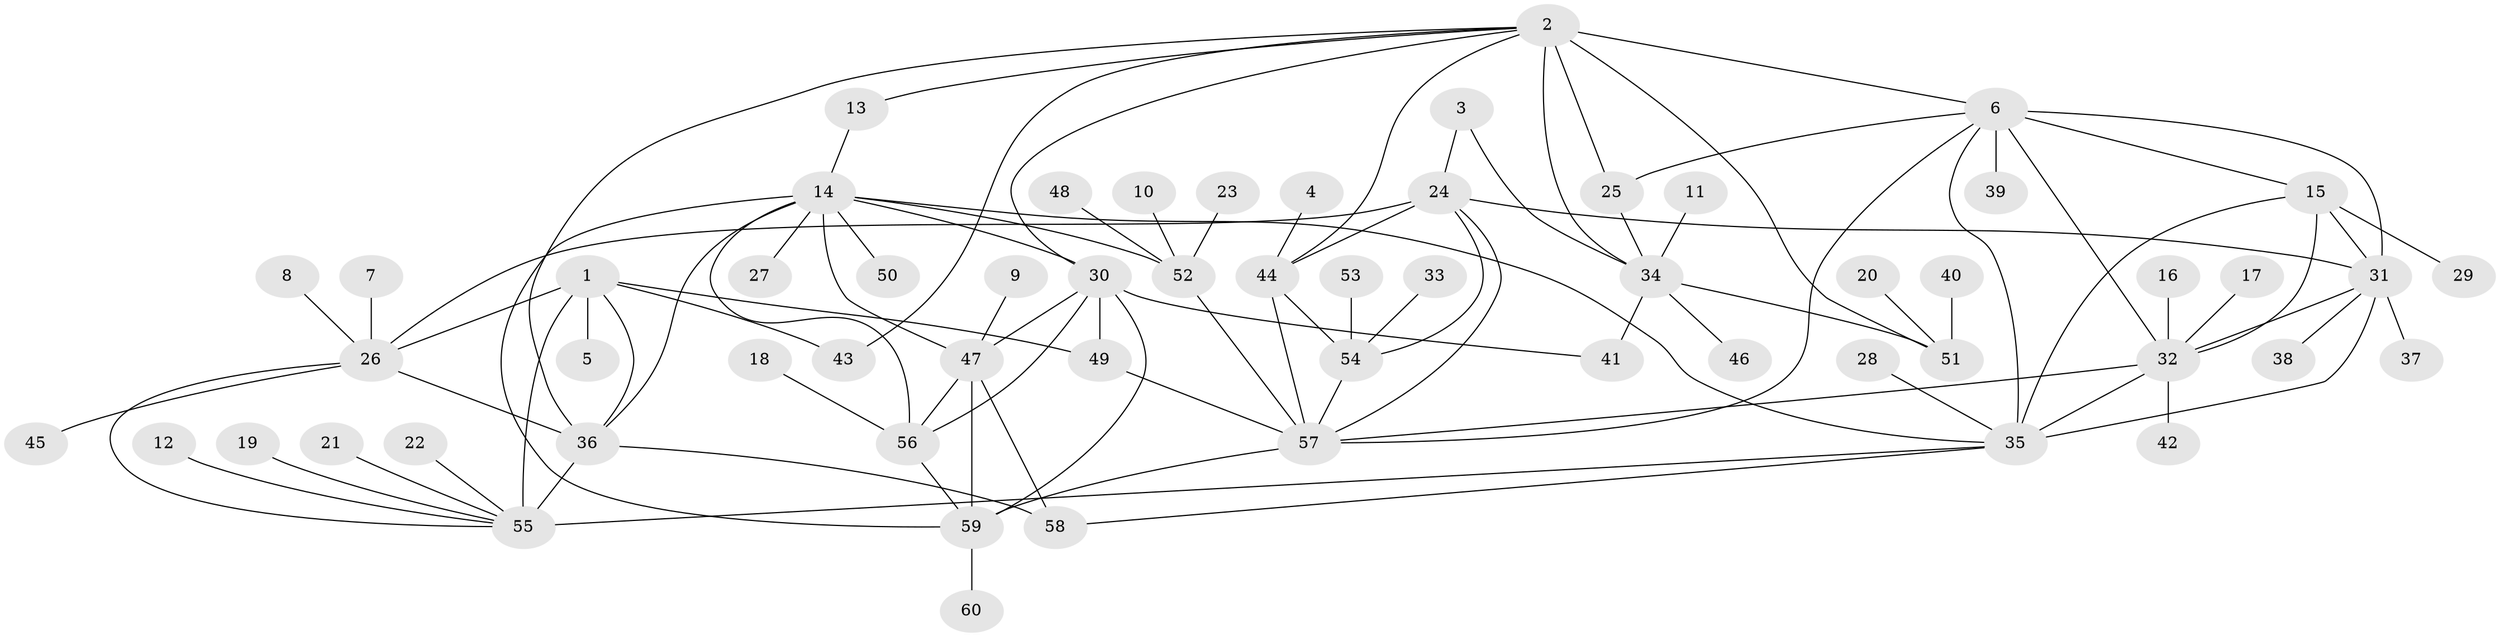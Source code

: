// original degree distribution, {6: 0.025, 10: 0.016666666666666666, 7: 0.06666666666666667, 8: 0.041666666666666664, 11: 0.03333333333333333, 5: 0.016666666666666666, 9: 0.05, 13: 0.008333333333333333, 2: 0.15, 1: 0.5333333333333333, 3: 0.041666666666666664, 4: 0.016666666666666666}
// Generated by graph-tools (version 1.1) at 2025/02/03/09/25 03:02:45]
// undirected, 60 vertices, 97 edges
graph export_dot {
graph [start="1"]
  node [color=gray90,style=filled];
  1;
  2;
  3;
  4;
  5;
  6;
  7;
  8;
  9;
  10;
  11;
  12;
  13;
  14;
  15;
  16;
  17;
  18;
  19;
  20;
  21;
  22;
  23;
  24;
  25;
  26;
  27;
  28;
  29;
  30;
  31;
  32;
  33;
  34;
  35;
  36;
  37;
  38;
  39;
  40;
  41;
  42;
  43;
  44;
  45;
  46;
  47;
  48;
  49;
  50;
  51;
  52;
  53;
  54;
  55;
  56;
  57;
  58;
  59;
  60;
  1 -- 5 [weight=1.0];
  1 -- 26 [weight=1.0];
  1 -- 36 [weight=2.0];
  1 -- 43 [weight=1.0];
  1 -- 49 [weight=1.0];
  1 -- 55 [weight=2.0];
  2 -- 6 [weight=1.0];
  2 -- 13 [weight=1.0];
  2 -- 25 [weight=1.0];
  2 -- 30 [weight=1.0];
  2 -- 34 [weight=4.0];
  2 -- 36 [weight=1.0];
  2 -- 43 [weight=1.0];
  2 -- 44 [weight=1.0];
  2 -- 51 [weight=4.0];
  3 -- 24 [weight=1.0];
  3 -- 34 [weight=1.0];
  4 -- 44 [weight=1.0];
  6 -- 15 [weight=1.0];
  6 -- 25 [weight=1.0];
  6 -- 31 [weight=1.0];
  6 -- 32 [weight=2.0];
  6 -- 35 [weight=1.0];
  6 -- 39 [weight=1.0];
  6 -- 57 [weight=1.0];
  7 -- 26 [weight=1.0];
  8 -- 26 [weight=1.0];
  9 -- 47 [weight=1.0];
  10 -- 52 [weight=1.0];
  11 -- 34 [weight=1.0];
  12 -- 55 [weight=1.0];
  13 -- 14 [weight=1.0];
  14 -- 27 [weight=1.0];
  14 -- 30 [weight=1.0];
  14 -- 35 [weight=1.0];
  14 -- 36 [weight=1.0];
  14 -- 47 [weight=2.0];
  14 -- 50 [weight=1.0];
  14 -- 52 [weight=1.0];
  14 -- 56 [weight=1.0];
  14 -- 59 [weight=1.0];
  15 -- 29 [weight=1.0];
  15 -- 31 [weight=1.0];
  15 -- 32 [weight=2.0];
  15 -- 35 [weight=1.0];
  16 -- 32 [weight=1.0];
  17 -- 32 [weight=1.0];
  18 -- 56 [weight=1.0];
  19 -- 55 [weight=1.0];
  20 -- 51 [weight=1.0];
  21 -- 55 [weight=1.0];
  22 -- 55 [weight=1.0];
  23 -- 52 [weight=1.0];
  24 -- 26 [weight=1.0];
  24 -- 31 [weight=1.0];
  24 -- 44 [weight=4.0];
  24 -- 54 [weight=2.0];
  24 -- 57 [weight=2.0];
  25 -- 34 [weight=1.0];
  26 -- 36 [weight=2.0];
  26 -- 45 [weight=1.0];
  26 -- 55 [weight=2.0];
  28 -- 35 [weight=1.0];
  30 -- 41 [weight=1.0];
  30 -- 47 [weight=2.0];
  30 -- 49 [weight=2.0];
  30 -- 56 [weight=1.0];
  30 -- 59 [weight=1.0];
  31 -- 32 [weight=2.0];
  31 -- 35 [weight=1.0];
  31 -- 37 [weight=1.0];
  31 -- 38 [weight=1.0];
  32 -- 35 [weight=2.0];
  32 -- 42 [weight=1.0];
  32 -- 57 [weight=1.0];
  33 -- 54 [weight=1.0];
  34 -- 41 [weight=1.0];
  34 -- 46 [weight=1.0];
  34 -- 51 [weight=1.0];
  35 -- 55 [weight=1.0];
  35 -- 58 [weight=1.0];
  36 -- 55 [weight=4.0];
  36 -- 58 [weight=1.0];
  40 -- 51 [weight=1.0];
  44 -- 54 [weight=2.0];
  44 -- 57 [weight=2.0];
  47 -- 56 [weight=2.0];
  47 -- 58 [weight=1.0];
  47 -- 59 [weight=2.0];
  48 -- 52 [weight=1.0];
  49 -- 57 [weight=1.0];
  52 -- 57 [weight=1.0];
  53 -- 54 [weight=1.0];
  54 -- 57 [weight=1.0];
  56 -- 59 [weight=1.0];
  57 -- 59 [weight=1.0];
  59 -- 60 [weight=1.0];
}
